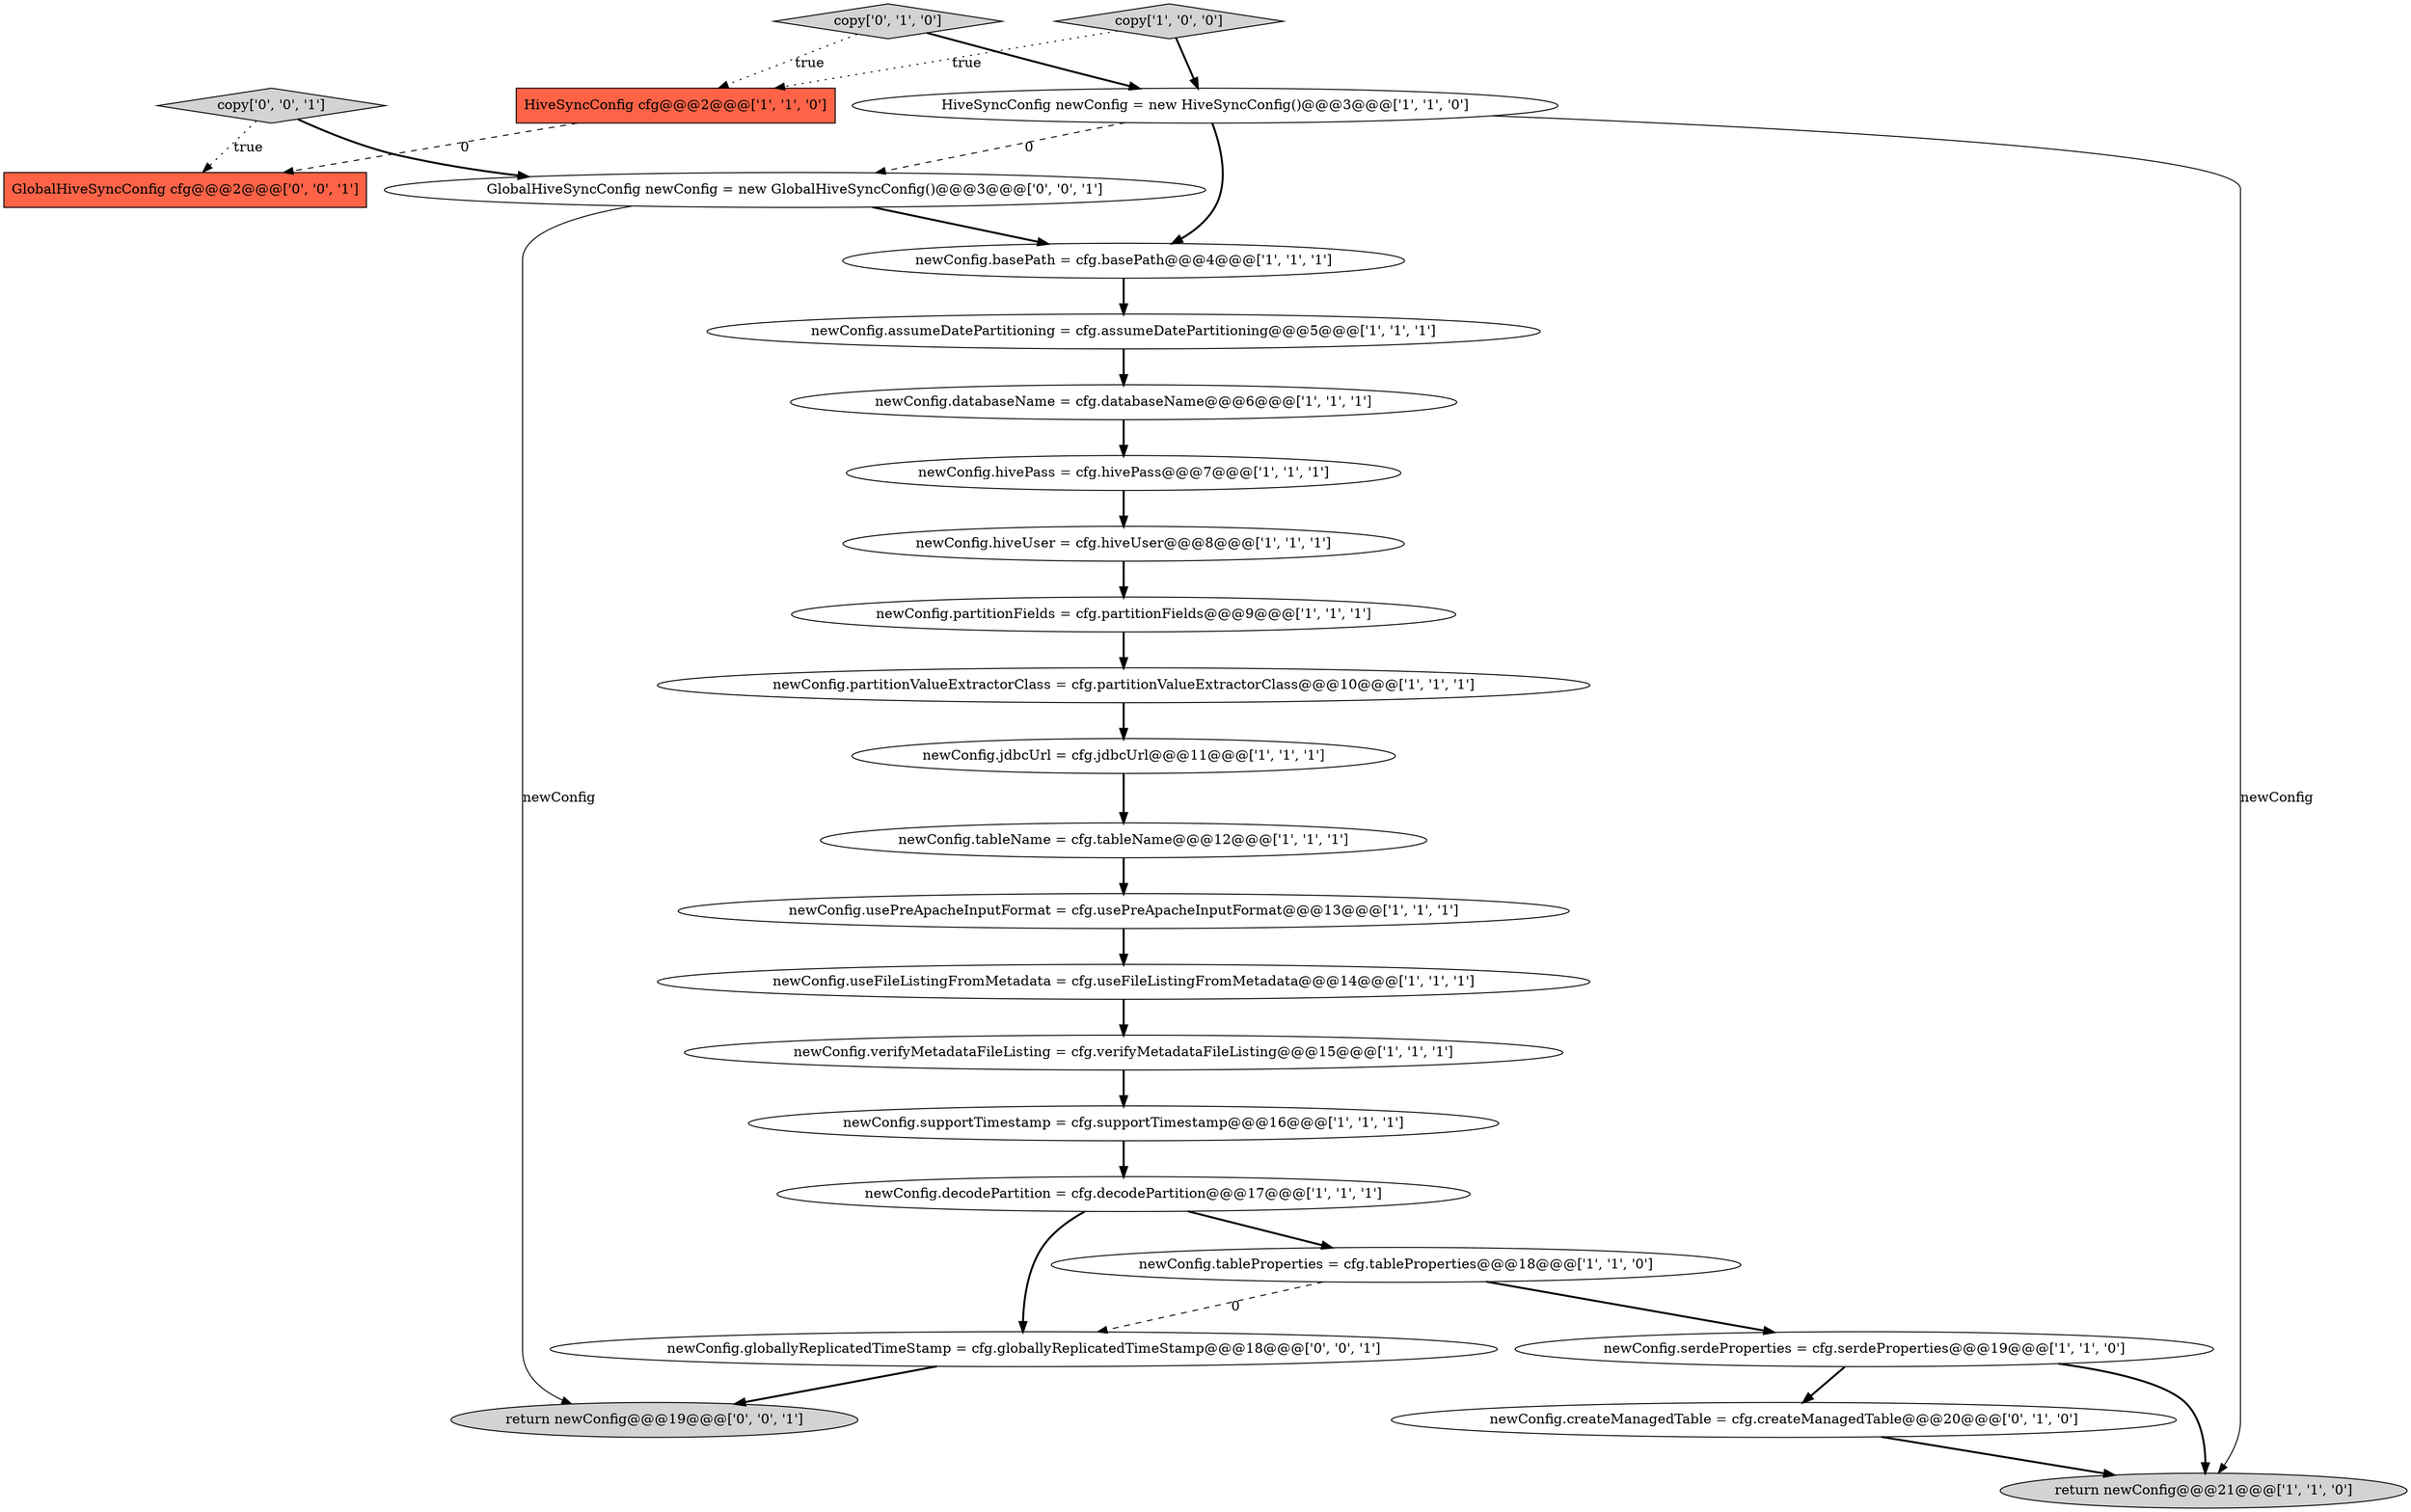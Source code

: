 digraph {
19 [style = filled, label = "newConfig.verifyMetadataFileListing = cfg.verifyMetadataFileListing@@@15@@@['1', '1', '1']", fillcolor = white, shape = ellipse image = "AAA0AAABBB1BBB"];
0 [style = filled, label = "newConfig.basePath = cfg.basePath@@@4@@@['1', '1', '1']", fillcolor = white, shape = ellipse image = "AAA0AAABBB1BBB"];
26 [style = filled, label = "copy['0', '0', '1']", fillcolor = lightgray, shape = diamond image = "AAA0AAABBB3BBB"];
12 [style = filled, label = "newConfig.jdbcUrl = cfg.jdbcUrl@@@11@@@['1', '1', '1']", fillcolor = white, shape = ellipse image = "AAA0AAABBB1BBB"];
8 [style = filled, label = "newConfig.hiveUser = cfg.hiveUser@@@8@@@['1', '1', '1']", fillcolor = white, shape = ellipse image = "AAA0AAABBB1BBB"];
3 [style = filled, label = "newConfig.usePreApacheInputFormat = cfg.usePreApacheInputFormat@@@13@@@['1', '1', '1']", fillcolor = white, shape = ellipse image = "AAA0AAABBB1BBB"];
20 [style = filled, label = "copy['0', '1', '0']", fillcolor = lightgray, shape = diamond image = "AAA0AAABBB2BBB"];
24 [style = filled, label = "GlobalHiveSyncConfig newConfig = new GlobalHiveSyncConfig()@@@3@@@['0', '0', '1']", fillcolor = white, shape = ellipse image = "AAA0AAABBB3BBB"];
25 [style = filled, label = "return newConfig@@@19@@@['0', '0', '1']", fillcolor = lightgray, shape = ellipse image = "AAA0AAABBB3BBB"];
5 [style = filled, label = "newConfig.serdeProperties = cfg.serdeProperties@@@19@@@['1', '1', '0']", fillcolor = white, shape = ellipse image = "AAA0AAABBB1BBB"];
18 [style = filled, label = "newConfig.partitionFields = cfg.partitionFields@@@9@@@['1', '1', '1']", fillcolor = white, shape = ellipse image = "AAA0AAABBB1BBB"];
2 [style = filled, label = "newConfig.decodePartition = cfg.decodePartition@@@17@@@['1', '1', '1']", fillcolor = white, shape = ellipse image = "AAA0AAABBB1BBB"];
6 [style = filled, label = "HiveSyncConfig cfg@@@2@@@['1', '1', '0']", fillcolor = tomato, shape = box image = "AAA0AAABBB1BBB"];
22 [style = filled, label = "newConfig.globallyReplicatedTimeStamp = cfg.globallyReplicatedTimeStamp@@@18@@@['0', '0', '1']", fillcolor = white, shape = ellipse image = "AAA0AAABBB3BBB"];
7 [style = filled, label = "newConfig.databaseName = cfg.databaseName@@@6@@@['1', '1', '1']", fillcolor = white, shape = ellipse image = "AAA0AAABBB1BBB"];
15 [style = filled, label = "newConfig.supportTimestamp = cfg.supportTimestamp@@@16@@@['1', '1', '1']", fillcolor = white, shape = ellipse image = "AAA0AAABBB1BBB"];
16 [style = filled, label = "HiveSyncConfig newConfig = new HiveSyncConfig()@@@3@@@['1', '1', '0']", fillcolor = white, shape = ellipse image = "AAA0AAABBB1BBB"];
21 [style = filled, label = "newConfig.createManagedTable = cfg.createManagedTable@@@20@@@['0', '1', '0']", fillcolor = white, shape = ellipse image = "AAA1AAABBB2BBB"];
1 [style = filled, label = "newConfig.hivePass = cfg.hivePass@@@7@@@['1', '1', '1']", fillcolor = white, shape = ellipse image = "AAA0AAABBB1BBB"];
11 [style = filled, label = "copy['1', '0', '0']", fillcolor = lightgray, shape = diamond image = "AAA0AAABBB1BBB"];
17 [style = filled, label = "newConfig.partitionValueExtractorClass = cfg.partitionValueExtractorClass@@@10@@@['1', '1', '1']", fillcolor = white, shape = ellipse image = "AAA0AAABBB1BBB"];
4 [style = filled, label = "newConfig.assumeDatePartitioning = cfg.assumeDatePartitioning@@@5@@@['1', '1', '1']", fillcolor = white, shape = ellipse image = "AAA0AAABBB1BBB"];
10 [style = filled, label = "return newConfig@@@21@@@['1', '1', '0']", fillcolor = lightgray, shape = ellipse image = "AAA0AAABBB1BBB"];
9 [style = filled, label = "newConfig.useFileListingFromMetadata = cfg.useFileListingFromMetadata@@@14@@@['1', '1', '1']", fillcolor = white, shape = ellipse image = "AAA0AAABBB1BBB"];
23 [style = filled, label = "GlobalHiveSyncConfig cfg@@@2@@@['0', '0', '1']", fillcolor = tomato, shape = box image = "AAA0AAABBB3BBB"];
13 [style = filled, label = "newConfig.tableName = cfg.tableName@@@12@@@['1', '1', '1']", fillcolor = white, shape = ellipse image = "AAA0AAABBB1BBB"];
14 [style = filled, label = "newConfig.tableProperties = cfg.tableProperties@@@18@@@['1', '1', '0']", fillcolor = white, shape = ellipse image = "AAA0AAABBB1BBB"];
14->5 [style = bold, label=""];
9->19 [style = bold, label=""];
26->24 [style = bold, label=""];
4->7 [style = bold, label=""];
0->4 [style = bold, label=""];
20->16 [style = bold, label=""];
1->8 [style = bold, label=""];
16->0 [style = bold, label=""];
19->15 [style = bold, label=""];
17->12 [style = bold, label=""];
11->16 [style = bold, label=""];
24->0 [style = bold, label=""];
5->10 [style = bold, label=""];
21->10 [style = bold, label=""];
15->2 [style = bold, label=""];
26->23 [style = dotted, label="true"];
12->13 [style = bold, label=""];
16->10 [style = solid, label="newConfig"];
8->18 [style = bold, label=""];
24->25 [style = solid, label="newConfig"];
5->21 [style = bold, label=""];
22->25 [style = bold, label=""];
3->9 [style = bold, label=""];
2->22 [style = bold, label=""];
11->6 [style = dotted, label="true"];
14->22 [style = dashed, label="0"];
16->24 [style = dashed, label="0"];
13->3 [style = bold, label=""];
18->17 [style = bold, label=""];
2->14 [style = bold, label=""];
7->1 [style = bold, label=""];
20->6 [style = dotted, label="true"];
6->23 [style = dashed, label="0"];
}
